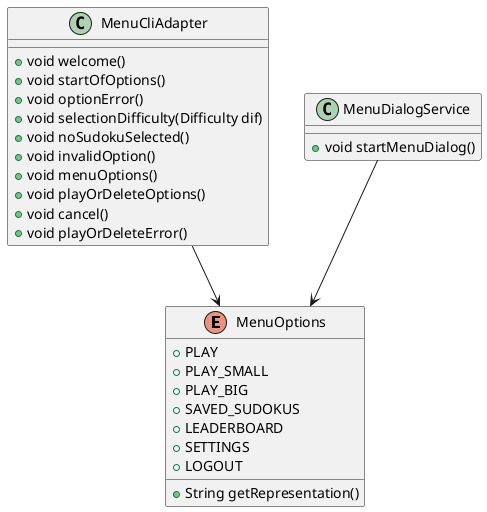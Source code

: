 @startuml
enum MenuOptions {
   + PLAY
   + PLAY_SMALL
   + PLAY_BIG
   + SAVED_SUDOKUS
   + LEADERBOARD
   + SETTINGS
   + LOGOUT
   + String getRepresentation()
}

class MenuCliAdapter {
    + void welcome()
    + void startOfOptions()
    + void optionError()
    + void selectionDifficulty(Difficulty dif)
    + void noSudokuSelected()
    + void invalidOption()
    + void menuOptions()
    + void playOrDeleteOptions()
    + void cancel()
    + void playOrDeleteError()
}

class MenuDialogService {
    + void startMenuDialog()
}

MenuCliAdapter --> MenuOptions
MenuDialogService --> MenuOptions
@enduml
